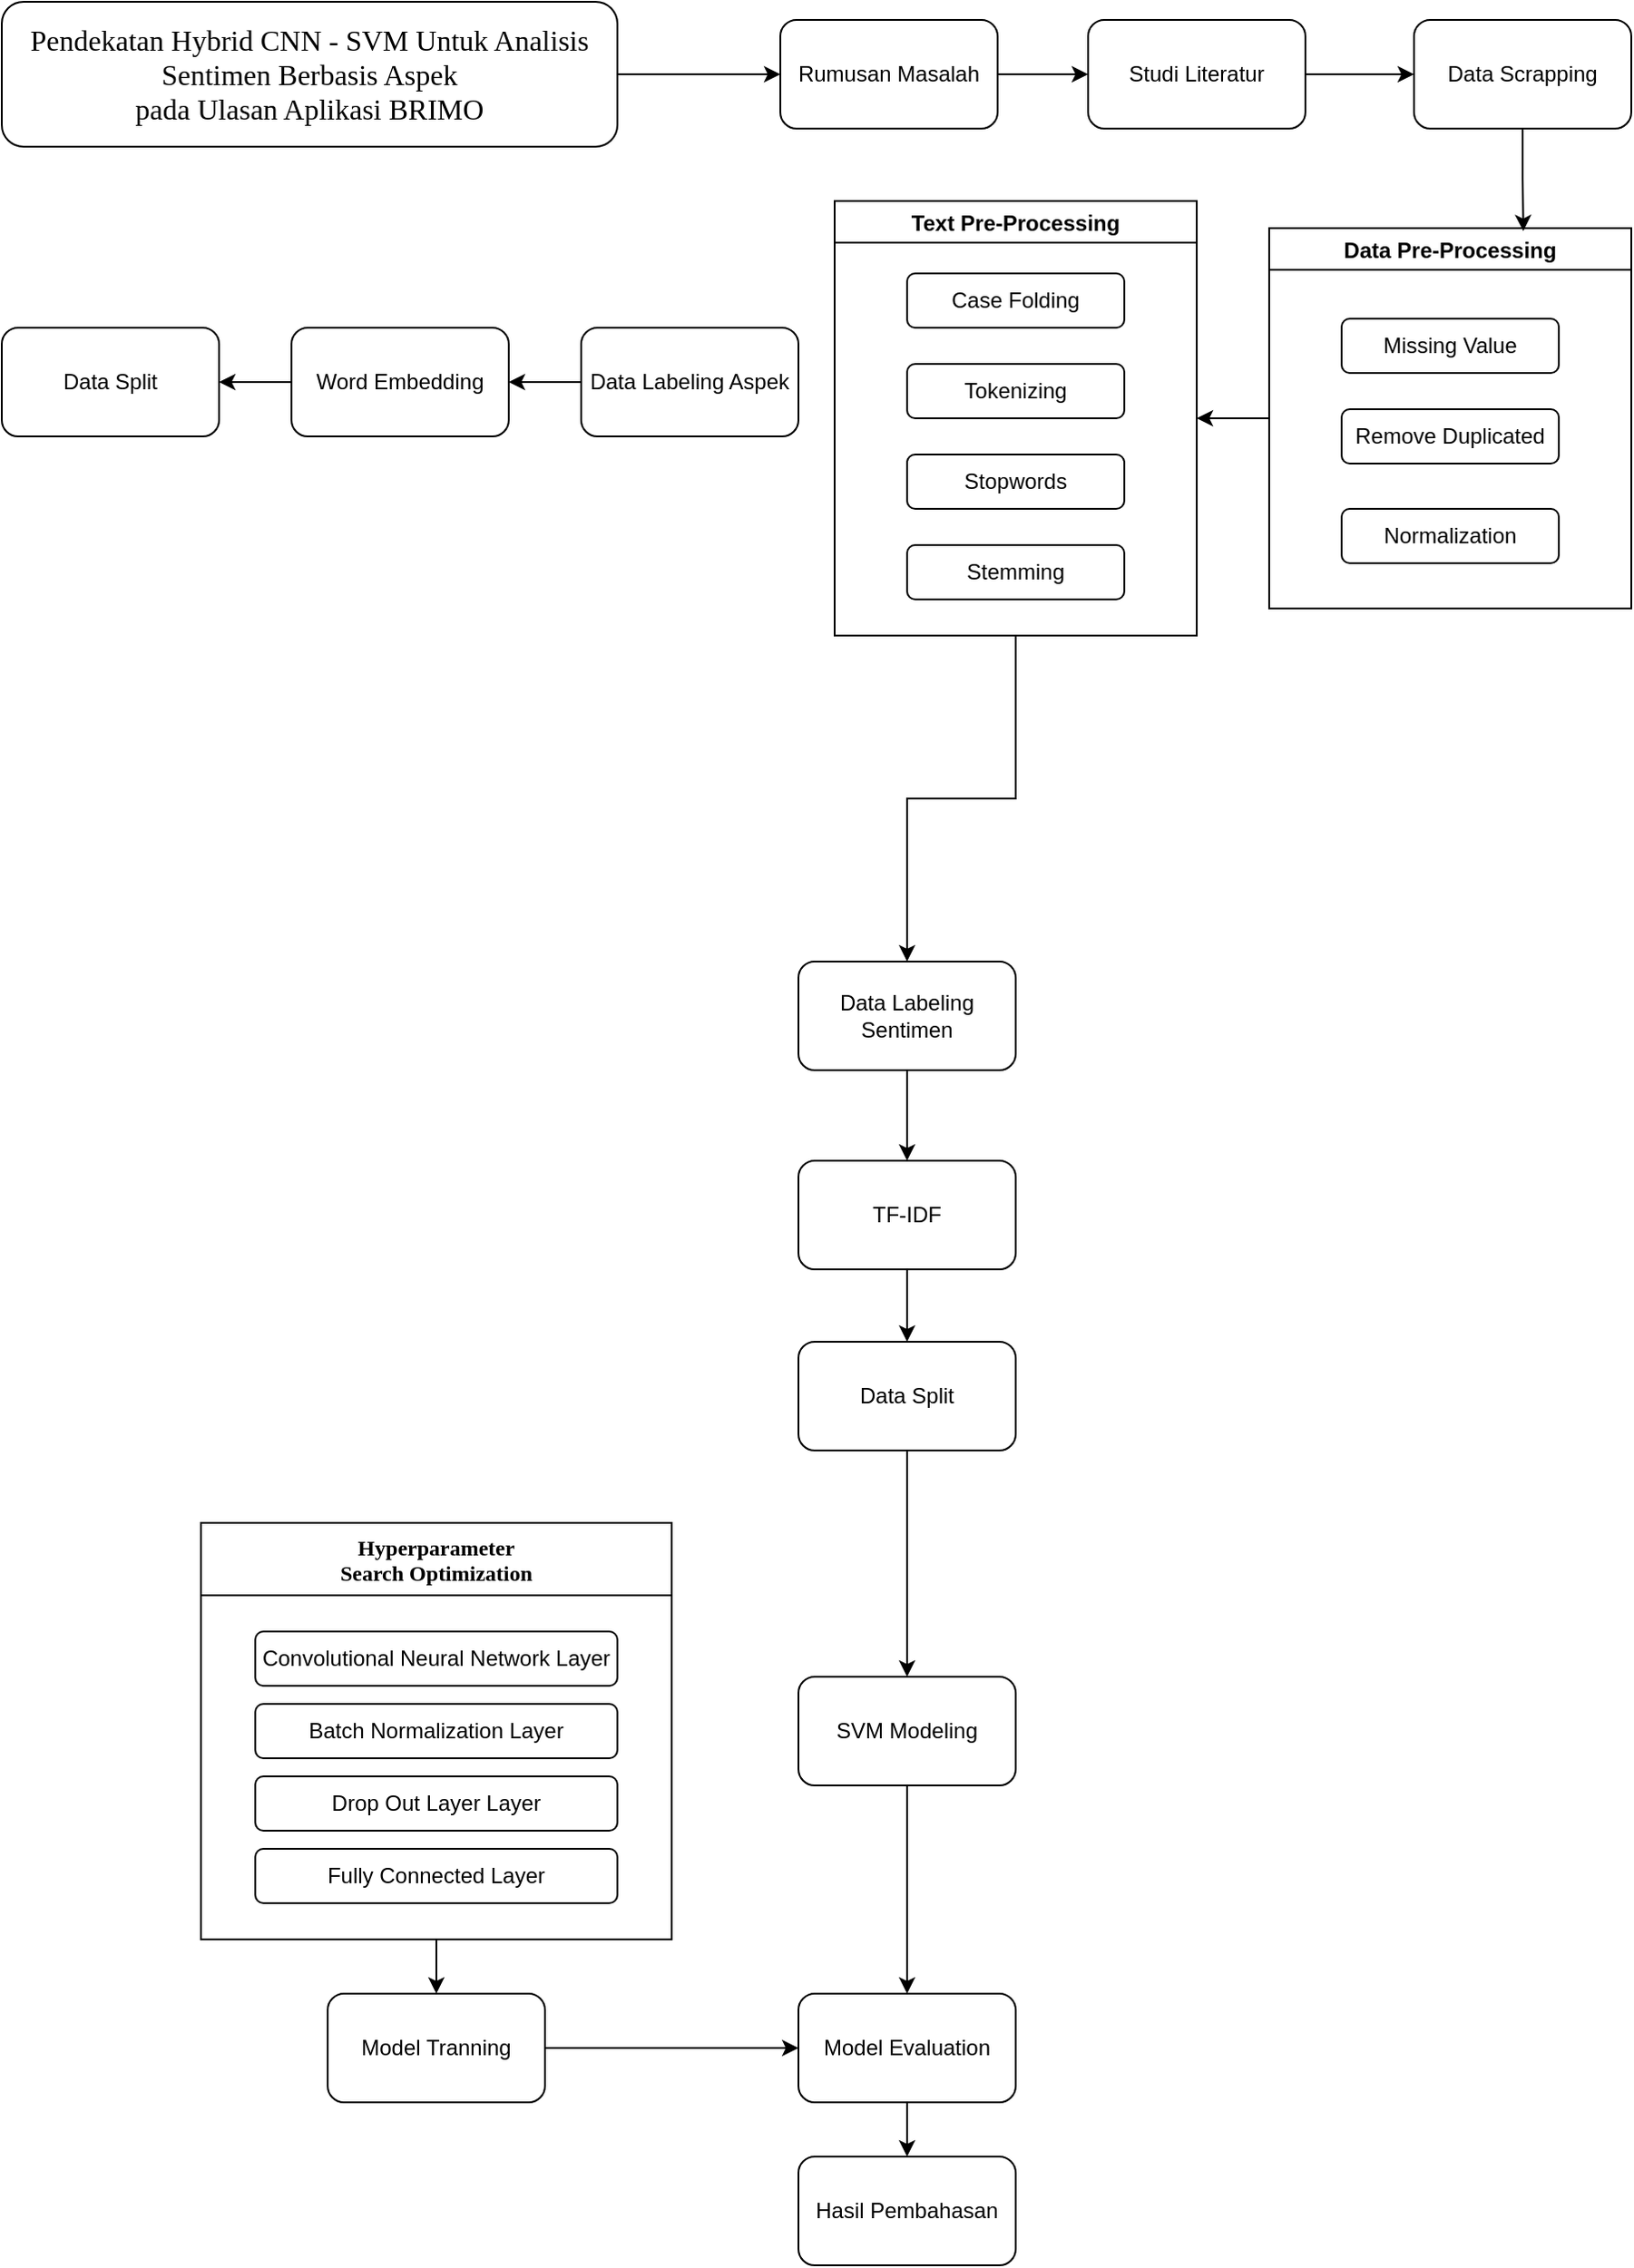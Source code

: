 <mxfile version="24.8.8">
  <diagram name="Page-1" id="PIee3p56ZYwBG29FOCDX">
    <mxGraphModel dx="934" dy="485" grid="1" gridSize="10" guides="1" tooltips="1" connect="1" arrows="1" fold="1" page="1" pageScale="1" pageWidth="850" pageHeight="1100" math="0" shadow="0">
      <root>
        <mxCell id="0" />
        <mxCell id="1" parent="0" />
        <mxCell id="JAxsVdZLf2L0At49DJf2-3" value="" style="edgeStyle=orthogonalEdgeStyle;rounded=0;orthogonalLoop=1;jettySize=auto;html=1;exitX=1;exitY=0.5;exitDx=0;exitDy=0;" parent="1" source="JAxsVdZLf2L0At49DJf2-9" target="JAxsVdZLf2L0At49DJf2-2" edge="1">
          <mxGeometry relative="1" as="geometry">
            <mxPoint x="700" y="120" as="sourcePoint" />
            <Array as="points" />
          </mxGeometry>
        </mxCell>
        <mxCell id="JAxsVdZLf2L0At49DJf2-8" value="" style="edgeStyle=orthogonalEdgeStyle;rounded=0;orthogonalLoop=1;jettySize=auto;html=1;" parent="1" source="JAxsVdZLf2L0At49DJf2-1" target="JAxsVdZLf2L0At49DJf2-7" edge="1">
          <mxGeometry relative="1" as="geometry" />
        </mxCell>
        <mxCell id="JAxsVdZLf2L0At49DJf2-1" value="&lt;span style=&quot;font-size:12.0pt;mso-bidi-font-size:14.0pt;&lt;br/&gt;line-height:107%;font-family:&amp;quot;Times New Roman&amp;quot;,serif;mso-fareast-font-family:&lt;br/&gt;Calibri;mso-fareast-theme-font:minor-latin;mso-bidi-font-family:&amp;quot;Cordia New&amp;quot;;&lt;br/&gt;mso-bidi-theme-font:minor-bidi;mso-ansi-language:EN-ID;mso-fareast-language:&lt;br/&gt;EN-US;mso-bidi-language:TH&quot;&gt;Pendekatan Hybrid CNN&amp;nbsp;- SVM Untuk Analisis Sentimen Berbasis Aspek&lt;br&gt;pada Ulasan Aplikasi BRIMO&lt;/span&gt;" style="rounded=1;whiteSpace=wrap;html=1;" parent="1" vertex="1">
          <mxGeometry x="90" y="40" width="340" height="80" as="geometry" />
        </mxCell>
        <mxCell id="JAxsVdZLf2L0At49DJf2-2" value="Data Scrapping" style="rounded=1;whiteSpace=wrap;html=1;" parent="1" vertex="1">
          <mxGeometry x="870" y="50" width="120" height="60" as="geometry" />
        </mxCell>
        <mxCell id="JAxsVdZLf2L0At49DJf2-10" value="" style="edgeStyle=orthogonalEdgeStyle;rounded=0;orthogonalLoop=1;jettySize=auto;html=1;" parent="1" source="JAxsVdZLf2L0At49DJf2-7" target="JAxsVdZLf2L0At49DJf2-9" edge="1">
          <mxGeometry relative="1" as="geometry" />
        </mxCell>
        <mxCell id="JAxsVdZLf2L0At49DJf2-7" value="Rumusan Masalah" style="rounded=1;whiteSpace=wrap;html=1;" parent="1" vertex="1">
          <mxGeometry x="520" y="50" width="120" height="60" as="geometry" />
        </mxCell>
        <mxCell id="JAxsVdZLf2L0At49DJf2-9" value="Studi Literatur" style="rounded=1;whiteSpace=wrap;html=1;" parent="1" vertex="1">
          <mxGeometry x="690" y="50" width="120" height="60" as="geometry" />
        </mxCell>
        <mxCell id="5e7VzZjBPvRn53_mJUJC-6" style="edgeStyle=orthogonalEdgeStyle;rounded=0;orthogonalLoop=1;jettySize=auto;html=1;exitX=0;exitY=0.5;exitDx=0;exitDy=0;entryX=1;entryY=0.5;entryDx=0;entryDy=0;" edge="1" parent="1" source="JAxsVdZLf2L0At49DJf2-17" target="JAxsVdZLf2L0At49DJf2-18">
          <mxGeometry relative="1" as="geometry" />
        </mxCell>
        <mxCell id="JAxsVdZLf2L0At49DJf2-17" value="Data Pre-Processing" style="swimlane;" parent="1" vertex="1">
          <mxGeometry x="790" y="165" width="200" height="210" as="geometry" />
        </mxCell>
        <mxCell id="JAxsVdZLf2L0At49DJf2-19" value="Missing Value" style="rounded=1;whiteSpace=wrap;html=1;" parent="JAxsVdZLf2L0At49DJf2-17" vertex="1">
          <mxGeometry x="40" y="50" width="120" height="30" as="geometry" />
        </mxCell>
        <mxCell id="JAxsVdZLf2L0At49DJf2-39" value="Remove Duplicated" style="rounded=1;whiteSpace=wrap;html=1;" parent="JAxsVdZLf2L0At49DJf2-17" vertex="1">
          <mxGeometry x="40" y="100" width="120" height="30" as="geometry" />
        </mxCell>
        <mxCell id="JAxsVdZLf2L0At49DJf2-40" value="Normalization" style="rounded=1;whiteSpace=wrap;html=1;" parent="JAxsVdZLf2L0At49DJf2-17" vertex="1">
          <mxGeometry x="40" y="155" width="120" height="30" as="geometry" />
        </mxCell>
        <mxCell id="JAxsVdZLf2L0At49DJf2-32" style="edgeStyle=orthogonalEdgeStyle;rounded=0;orthogonalLoop=1;jettySize=auto;html=1;" parent="1" source="JAxsVdZLf2L0At49DJf2-18" target="JAxsVdZLf2L0At49DJf2-24" edge="1">
          <mxGeometry relative="1" as="geometry" />
        </mxCell>
        <mxCell id="JAxsVdZLf2L0At49DJf2-18" value="Text Pre-Processing" style="swimlane;" parent="1" vertex="1">
          <mxGeometry x="550" y="150" width="200" height="240" as="geometry" />
        </mxCell>
        <mxCell id="JAxsVdZLf2L0At49DJf2-34" value="Case Folding" style="rounded=1;whiteSpace=wrap;html=1;" parent="JAxsVdZLf2L0At49DJf2-18" vertex="1">
          <mxGeometry x="40" y="40" width="120" height="30" as="geometry" />
        </mxCell>
        <mxCell id="JAxsVdZLf2L0At49DJf2-35" value="Tokenizing" style="rounded=1;whiteSpace=wrap;html=1;" parent="JAxsVdZLf2L0At49DJf2-18" vertex="1">
          <mxGeometry x="40" y="90" width="120" height="30" as="geometry" />
        </mxCell>
        <mxCell id="JAxsVdZLf2L0At49DJf2-36" value="Stopwords" style="rounded=1;whiteSpace=wrap;html=1;" parent="JAxsVdZLf2L0At49DJf2-18" vertex="1">
          <mxGeometry x="40" y="140" width="120" height="30" as="geometry" />
        </mxCell>
        <mxCell id="JAxsVdZLf2L0At49DJf2-37" value="Stemming" style="rounded=1;whiteSpace=wrap;html=1;" parent="JAxsVdZLf2L0At49DJf2-18" vertex="1">
          <mxGeometry x="40" y="190" width="120" height="30" as="geometry" />
        </mxCell>
        <mxCell id="JAxsVdZLf2L0At49DJf2-45" value="" style="edgeStyle=orthogonalEdgeStyle;rounded=0;orthogonalLoop=1;jettySize=auto;html=1;" parent="1" source="JAxsVdZLf2L0At49DJf2-23" target="JAxsVdZLf2L0At49DJf2-44" edge="1">
          <mxGeometry relative="1" as="geometry" />
        </mxCell>
        <mxCell id="JAxsVdZLf2L0At49DJf2-23" value="Data Labeling Aspek" style="rounded=1;whiteSpace=wrap;html=1;" parent="1" vertex="1">
          <mxGeometry x="410" y="220" width="120" height="60" as="geometry" />
        </mxCell>
        <mxCell id="JAxsVdZLf2L0At49DJf2-43" value="" style="edgeStyle=orthogonalEdgeStyle;rounded=0;orthogonalLoop=1;jettySize=auto;html=1;" parent="1" source="JAxsVdZLf2L0At49DJf2-24" target="JAxsVdZLf2L0At49DJf2-42" edge="1">
          <mxGeometry relative="1" as="geometry" />
        </mxCell>
        <mxCell id="JAxsVdZLf2L0At49DJf2-24" value="Data Labeling Sentimen" style="rounded=1;whiteSpace=wrap;html=1;" parent="1" vertex="1">
          <mxGeometry x="530" y="570" width="120" height="60" as="geometry" />
        </mxCell>
        <mxCell id="JAxsVdZLf2L0At49DJf2-67" value="" style="edgeStyle=orthogonalEdgeStyle;rounded=0;orthogonalLoop=1;jettySize=auto;html=1;" parent="1" source="JAxsVdZLf2L0At49DJf2-42" target="JAxsVdZLf2L0At49DJf2-66" edge="1">
          <mxGeometry relative="1" as="geometry" />
        </mxCell>
        <mxCell id="JAxsVdZLf2L0At49DJf2-42" value="TF-IDF" style="rounded=1;whiteSpace=wrap;html=1;" parent="1" vertex="1">
          <mxGeometry x="530" y="680" width="120" height="60" as="geometry" />
        </mxCell>
        <mxCell id="JAxsVdZLf2L0At49DJf2-65" value="" style="edgeStyle=orthogonalEdgeStyle;rounded=0;orthogonalLoop=1;jettySize=auto;html=1;" parent="1" source="JAxsVdZLf2L0At49DJf2-44" target="JAxsVdZLf2L0At49DJf2-64" edge="1">
          <mxGeometry relative="1" as="geometry" />
        </mxCell>
        <mxCell id="JAxsVdZLf2L0At49DJf2-44" value="Word Embedding" style="rounded=1;whiteSpace=wrap;html=1;" parent="1" vertex="1">
          <mxGeometry x="250" y="220" width="120" height="60" as="geometry" />
        </mxCell>
        <mxCell id="JAxsVdZLf2L0At49DJf2-74" style="edgeStyle=orthogonalEdgeStyle;rounded=0;orthogonalLoop=1;jettySize=auto;html=1;entryX=0.5;entryY=0;entryDx=0;entryDy=0;" parent="1" source="JAxsVdZLf2L0At49DJf2-48" target="JAxsVdZLf2L0At49DJf2-59" edge="1">
          <mxGeometry relative="1" as="geometry" />
        </mxCell>
        <mxCell id="JAxsVdZLf2L0At49DJf2-48" value="Hyperparameter &#xa;Search Optimization" style="swimlane;startSize=40;fontFamily=Times New Roman;" parent="1" vertex="1">
          <mxGeometry x="200" y="880" width="260" height="230" as="geometry" />
        </mxCell>
        <mxCell id="JAxsVdZLf2L0At49DJf2-53" value="Convolutional Neural Network Layer" style="rounded=1;whiteSpace=wrap;html=1;" parent="JAxsVdZLf2L0At49DJf2-48" vertex="1">
          <mxGeometry x="30" y="60" width="200" height="30" as="geometry" />
        </mxCell>
        <mxCell id="JAxsVdZLf2L0At49DJf2-54" value="Batch Normalization Layer" style="rounded=1;whiteSpace=wrap;html=1;" parent="JAxsVdZLf2L0At49DJf2-48" vertex="1">
          <mxGeometry x="30" y="100" width="200" height="30" as="geometry" />
        </mxCell>
        <mxCell id="JAxsVdZLf2L0At49DJf2-55" value="Drop Out Layer Layer" style="rounded=1;whiteSpace=wrap;html=1;" parent="JAxsVdZLf2L0At49DJf2-48" vertex="1">
          <mxGeometry x="30" y="140" width="200" height="30" as="geometry" />
        </mxCell>
        <mxCell id="JAxsVdZLf2L0At49DJf2-56" value="Fully Connected Layer" style="rounded=1;whiteSpace=wrap;html=1;" parent="JAxsVdZLf2L0At49DJf2-48" vertex="1">
          <mxGeometry x="30" y="180" width="200" height="30" as="geometry" />
        </mxCell>
        <mxCell id="JAxsVdZLf2L0At49DJf2-75" style="edgeStyle=orthogonalEdgeStyle;rounded=0;orthogonalLoop=1;jettySize=auto;html=1;entryX=0.5;entryY=0;entryDx=0;entryDy=0;" parent="1" source="JAxsVdZLf2L0At49DJf2-50" target="JAxsVdZLf2L0At49DJf2-61" edge="1">
          <mxGeometry relative="1" as="geometry" />
        </mxCell>
        <mxCell id="JAxsVdZLf2L0At49DJf2-50" value="SVM Modeling" style="rounded=1;whiteSpace=wrap;html=1;" parent="1" vertex="1">
          <mxGeometry x="530" y="965" width="120" height="60" as="geometry" />
        </mxCell>
        <mxCell id="JAxsVdZLf2L0At49DJf2-63" style="edgeStyle=orthogonalEdgeStyle;rounded=0;orthogonalLoop=1;jettySize=auto;html=1;entryX=0;entryY=0.5;entryDx=0;entryDy=0;" parent="1" source="JAxsVdZLf2L0At49DJf2-59" target="JAxsVdZLf2L0At49DJf2-61" edge="1">
          <mxGeometry relative="1" as="geometry">
            <mxPoint x="680" y="1010" as="targetPoint" />
            <Array as="points">
              <mxPoint x="420" y="1170" />
              <mxPoint x="420" y="1170" />
            </Array>
          </mxGeometry>
        </mxCell>
        <mxCell id="JAxsVdZLf2L0At49DJf2-59" value="Model Tranning" style="rounded=1;whiteSpace=wrap;html=1;" parent="1" vertex="1">
          <mxGeometry x="270" y="1140" width="120" height="60" as="geometry" />
        </mxCell>
        <mxCell id="JAxsVdZLf2L0At49DJf2-73" value="" style="edgeStyle=orthogonalEdgeStyle;rounded=0;orthogonalLoop=1;jettySize=auto;html=1;" parent="1" source="JAxsVdZLf2L0At49DJf2-61" target="JAxsVdZLf2L0At49DJf2-72" edge="1">
          <mxGeometry relative="1" as="geometry" />
        </mxCell>
        <mxCell id="JAxsVdZLf2L0At49DJf2-61" value="Model Evaluation" style="rounded=1;whiteSpace=wrap;html=1;" parent="1" vertex="1">
          <mxGeometry x="530" y="1140" width="120" height="60" as="geometry" />
        </mxCell>
        <mxCell id="JAxsVdZLf2L0At49DJf2-64" value="Data Split" style="rounded=1;whiteSpace=wrap;html=1;" parent="1" vertex="1">
          <mxGeometry x="90" y="220" width="120" height="60" as="geometry" />
        </mxCell>
        <mxCell id="JAxsVdZLf2L0At49DJf2-71" style="edgeStyle=orthogonalEdgeStyle;rounded=0;orthogonalLoop=1;jettySize=auto;html=1;entryX=0.5;entryY=0;entryDx=0;entryDy=0;" parent="1" source="JAxsVdZLf2L0At49DJf2-66" target="JAxsVdZLf2L0At49DJf2-50" edge="1">
          <mxGeometry relative="1" as="geometry" />
        </mxCell>
        <mxCell id="JAxsVdZLf2L0At49DJf2-66" value="Data Split" style="rounded=1;whiteSpace=wrap;html=1;" parent="1" vertex="1">
          <mxGeometry x="530" y="780" width="120" height="60" as="geometry" />
        </mxCell>
        <mxCell id="JAxsVdZLf2L0At49DJf2-72" value="Hasil Pembahasan" style="rounded=1;whiteSpace=wrap;html=1;" parent="1" vertex="1">
          <mxGeometry x="530" y="1230" width="120" height="60" as="geometry" />
        </mxCell>
        <mxCell id="5e7VzZjBPvRn53_mJUJC-7" style="edgeStyle=orthogonalEdgeStyle;rounded=0;orthogonalLoop=1;jettySize=auto;html=1;entryX=0.702;entryY=0.008;entryDx=0;entryDy=0;entryPerimeter=0;" edge="1" parent="1" source="JAxsVdZLf2L0At49DJf2-2" target="JAxsVdZLf2L0At49DJf2-17">
          <mxGeometry relative="1" as="geometry" />
        </mxCell>
      </root>
    </mxGraphModel>
  </diagram>
</mxfile>

